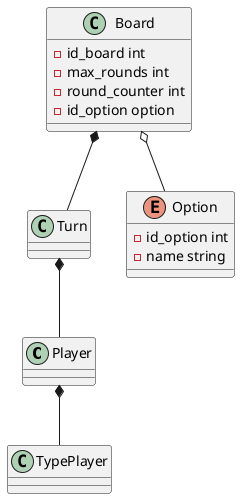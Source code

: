 @startuml


class Player
class Board
class Turn
enum Option
class TypePlayer

Board *-- Turn
Board o-- Option
Turn *-- Player
Player *-- TypePlayer

Board : - id_board int
Board : - max_rounds int
Board : - round_counter int
Board : - id_option option

Option : - id_option int
Option : - name string








@enduml